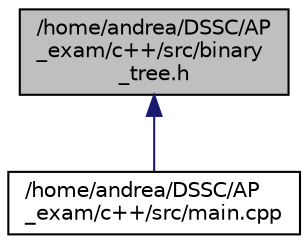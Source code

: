 digraph "/home/andrea/DSSC/AP_exam/c++/src/binary_tree.h"
{
  edge [fontname="Helvetica",fontsize="10",labelfontname="Helvetica",labelfontsize="10"];
  node [fontname="Helvetica",fontsize="10",shape=record];
  Node8 [label="/home/andrea/DSSC/AP\l_exam/c++/src/binary\l_tree.h",height=0.2,width=0.4,color="black", fillcolor="grey75", style="filled", fontcolor="black"];
  Node8 -> Node9 [dir="back",color="midnightblue",fontsize="10",style="solid",fontname="Helvetica"];
  Node9 [label="/home/andrea/DSSC/AP\l_exam/c++/src/main.cpp",height=0.2,width=0.4,color="black", fillcolor="white", style="filled",URL="$main_8cpp.html"];
}
